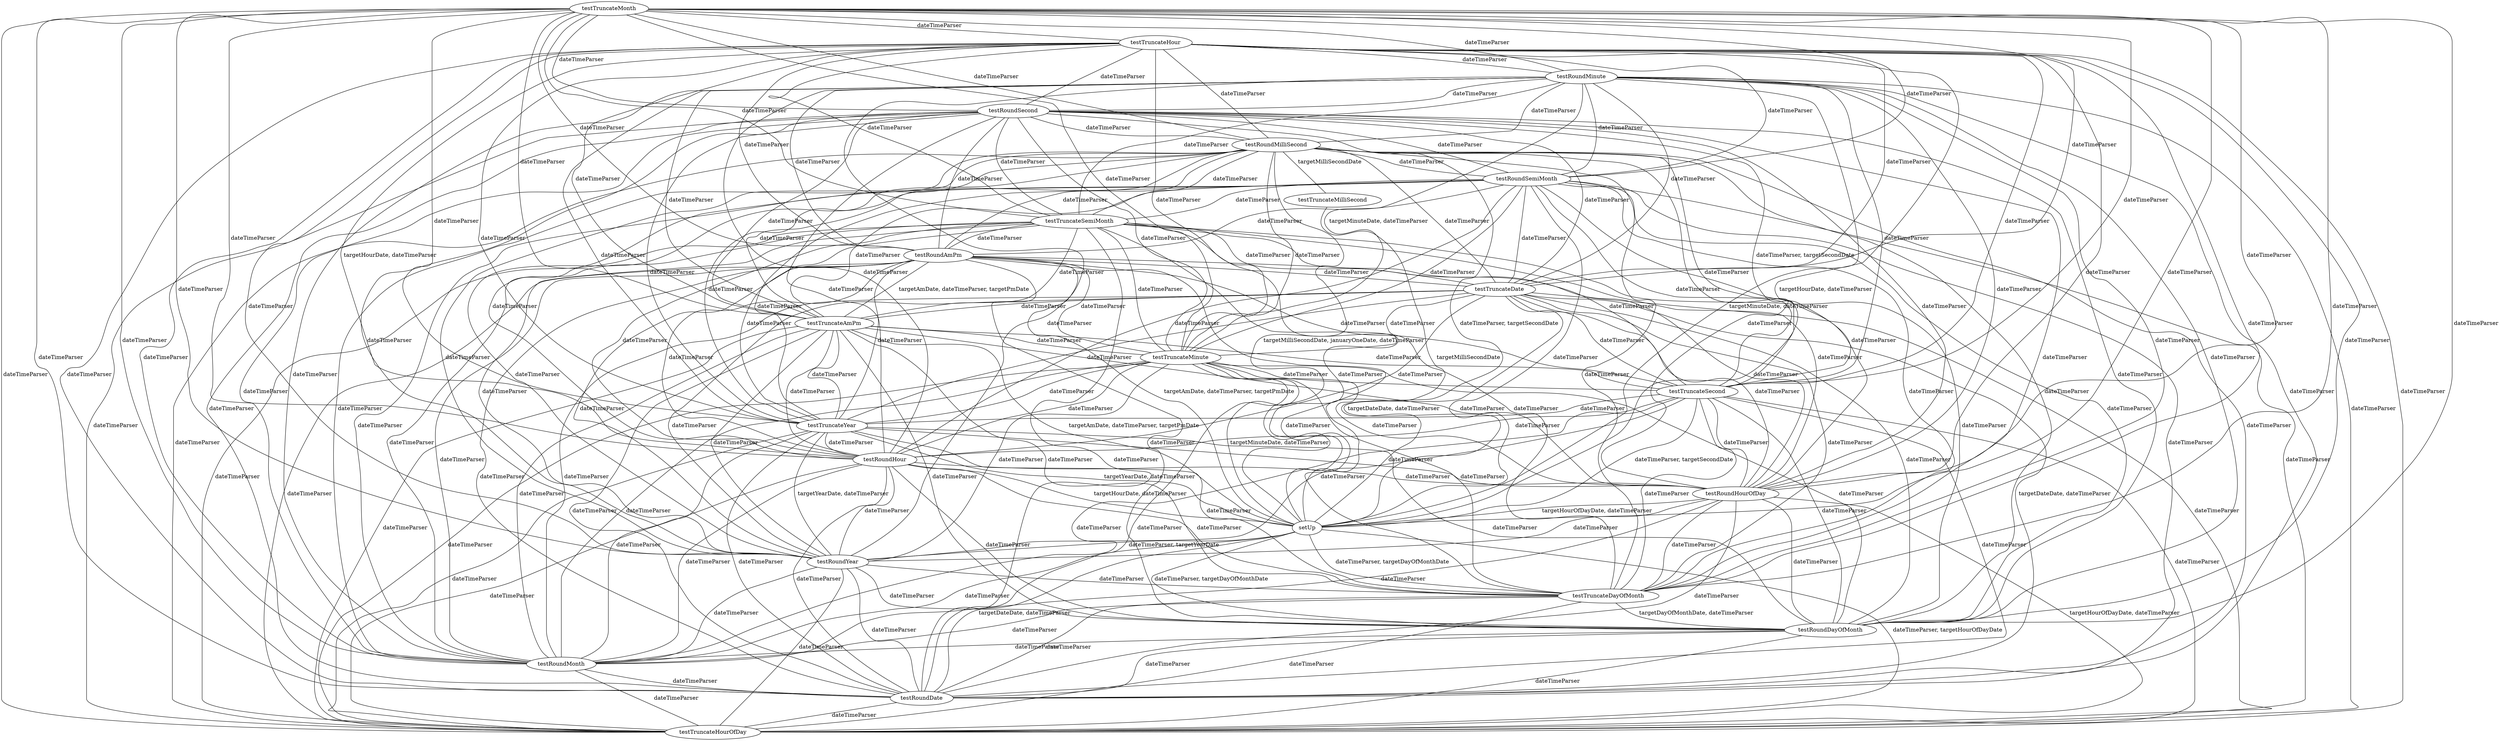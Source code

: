 digraph G {
testTruncateMonth;
testTruncateHour;
testRoundMinute;
testRoundSecond;
testRoundMilliSecond;
testRoundSemiMonth;
testTruncateMilliSecond;
testTruncateSemiMonth;
testRoundAmPm;
testTruncateDate;
testTruncateAmPm;
testTruncateMinute;
testTruncateSecond;
testTruncateYear;
testRoundHour;
testRoundHourOfDay;
setUp;
testRoundYear;
testTruncateDayOfMonth;
testRoundDayOfMonth;
testRoundMonth;
testRoundDate;
testTruncateHourOfDay;
testTruncateMonth -> testTruncateHour [label=" dateTimeParser", dir=none];
testTruncateMonth -> testRoundMinute [label=" dateTimeParser", dir=none];
testTruncateMonth -> testRoundSecond [label=" dateTimeParser", dir=none];
testTruncateMonth -> testRoundMilliSecond [label=" dateTimeParser", dir=none];
testTruncateMonth -> testRoundSemiMonth [label=" dateTimeParser", dir=none];
testTruncateMonth -> testTruncateSemiMonth [label=" dateTimeParser", dir=none];
testTruncateMonth -> testRoundAmPm [label=" dateTimeParser", dir=none];
testTruncateMonth -> testTruncateDate [label=" dateTimeParser", dir=none];
testTruncateMonth -> testTruncateAmPm [label=" dateTimeParser", dir=none];
testTruncateMonth -> testTruncateMinute [label=" dateTimeParser", dir=none];
testTruncateMonth -> testTruncateSecond [label=" dateTimeParser", dir=none];
testTruncateMonth -> testTruncateYear [label=" dateTimeParser", dir=none];
testTruncateMonth -> testRoundHour [label=" dateTimeParser", dir=none];
testTruncateMonth -> testRoundHourOfDay [label=" dateTimeParser", dir=none];
testTruncateMonth -> setUp [label=" dateTimeParser", dir=none];
testTruncateMonth -> testRoundYear [label=" dateTimeParser", dir=none];
testTruncateMonth -> testTruncateDayOfMonth [label=" dateTimeParser", dir=none];
testTruncateMonth -> testRoundDayOfMonth [label=" dateTimeParser", dir=none];
testTruncateMonth -> testRoundMonth [label=" dateTimeParser", dir=none];
testTruncateMonth -> testRoundDate [label=" dateTimeParser", dir=none];
testTruncateMonth -> testTruncateHourOfDay [label=" dateTimeParser", dir=none];
testTruncateHour -> testRoundMinute [label=" dateTimeParser", dir=none];
testTruncateHour -> testRoundSecond [label=" dateTimeParser", dir=none];
testTruncateHour -> testRoundMilliSecond [label=" dateTimeParser", dir=none];
testTruncateHour -> testRoundSemiMonth [label=" dateTimeParser", dir=none];
testTruncateHour -> testTruncateSemiMonth [label=" dateTimeParser", dir=none];
testTruncateHour -> testRoundAmPm [label=" dateTimeParser", dir=none];
testTruncateHour -> testTruncateDate [label=" dateTimeParser", dir=none];
testTruncateHour -> testTruncateAmPm [label=" dateTimeParser", dir=none];
testTruncateHour -> testTruncateMinute [label=" dateTimeParser", dir=none];
testTruncateHour -> testTruncateSecond [label=" dateTimeParser", dir=none];
testTruncateHour -> testTruncateYear [label=" dateTimeParser", dir=none];
testTruncateHour -> testRoundHour [label=" targetHourDate, dateTimeParser", dir=none];
testTruncateHour -> testRoundHourOfDay [label=" dateTimeParser", dir=none];
testTruncateHour -> setUp [label=" targetHourDate, dateTimeParser", dir=none];
testTruncateHour -> testRoundYear [label=" dateTimeParser", dir=none];
testTruncateHour -> testTruncateDayOfMonth [label=" dateTimeParser", dir=none];
testTruncateHour -> testRoundDayOfMonth [label=" dateTimeParser", dir=none];
testTruncateHour -> testRoundMonth [label=" dateTimeParser", dir=none];
testTruncateHour -> testRoundDate [label=" dateTimeParser", dir=none];
testTruncateHour -> testTruncateHourOfDay [label=" dateTimeParser", dir=none];
testRoundMinute -> testRoundSecond [label=" dateTimeParser", dir=none];
testRoundMinute -> testRoundMilliSecond [label=" dateTimeParser", dir=none];
testRoundMinute -> testRoundSemiMonth [label=" dateTimeParser", dir=none];
testRoundMinute -> testTruncateSemiMonth [label=" dateTimeParser", dir=none];
testRoundMinute -> testRoundAmPm [label=" dateTimeParser", dir=none];
testRoundMinute -> testTruncateDate [label=" dateTimeParser", dir=none];
testRoundMinute -> testTruncateAmPm [label=" dateTimeParser", dir=none];
testRoundMinute -> testTruncateMinute [label=" targetMinuteDate, dateTimeParser", dir=none];
testRoundMinute -> testTruncateSecond [label=" dateTimeParser", dir=none];
testRoundMinute -> testTruncateYear [label=" dateTimeParser", dir=none];
testRoundMinute -> testRoundHour [label=" dateTimeParser", dir=none];
testRoundMinute -> testRoundHourOfDay [label=" dateTimeParser", dir=none];
testRoundMinute -> setUp [label=" targetMinuteDate, dateTimeParser", dir=none];
testRoundMinute -> testRoundYear [label=" dateTimeParser", dir=none];
testRoundMinute -> testTruncateDayOfMonth [label=" dateTimeParser", dir=none];
testRoundMinute -> testRoundDayOfMonth [label=" dateTimeParser", dir=none];
testRoundMinute -> testRoundMonth [label=" dateTimeParser", dir=none];
testRoundMinute -> testRoundDate [label=" dateTimeParser", dir=none];
testRoundMinute -> testTruncateHourOfDay [label=" dateTimeParser", dir=none];
testRoundSecond -> testRoundMilliSecond [label=" dateTimeParser", dir=none];
testRoundSecond -> testRoundSemiMonth [label=" dateTimeParser", dir=none];
testRoundSecond -> testTruncateSemiMonth [label=" dateTimeParser", dir=none];
testRoundSecond -> testRoundAmPm [label=" dateTimeParser", dir=none];
testRoundSecond -> testTruncateDate [label=" dateTimeParser", dir=none];
testRoundSecond -> testTruncateAmPm [label=" dateTimeParser", dir=none];
testRoundSecond -> testTruncateMinute [label=" dateTimeParser", dir=none];
testRoundSecond -> testTruncateSecond [label=" dateTimeParser, targetSecondDate", dir=none];
testRoundSecond -> testTruncateYear [label=" dateTimeParser", dir=none];
testRoundSecond -> testRoundHour [label=" dateTimeParser", dir=none];
testRoundSecond -> testRoundHourOfDay [label=" dateTimeParser", dir=none];
testRoundSecond -> setUp [label=" dateTimeParser, targetSecondDate", dir=none];
testRoundSecond -> testRoundYear [label=" dateTimeParser", dir=none];
testRoundSecond -> testTruncateDayOfMonth [label=" dateTimeParser", dir=none];
testRoundSecond -> testRoundDayOfMonth [label=" dateTimeParser", dir=none];
testRoundSecond -> testRoundMonth [label=" dateTimeParser", dir=none];
testRoundSecond -> testRoundDate [label=" dateTimeParser", dir=none];
testRoundSecond -> testTruncateHourOfDay [label=" dateTimeParser", dir=none];
testRoundMilliSecond -> testRoundSemiMonth [label=" dateTimeParser", dir=none];
testRoundMilliSecond -> testTruncateMilliSecond [label=" targetMilliSecondDate", dir=none];
testRoundMilliSecond -> testTruncateSemiMonth [label=" dateTimeParser", dir=none];
testRoundMilliSecond -> testRoundAmPm [label=" dateTimeParser", dir=none];
testRoundMilliSecond -> testTruncateDate [label=" dateTimeParser", dir=none];
testRoundMilliSecond -> testTruncateAmPm [label=" dateTimeParser", dir=none];
testRoundMilliSecond -> testTruncateMinute [label=" dateTimeParser", dir=none];
testRoundMilliSecond -> testTruncateSecond [label=" dateTimeParser", dir=none];
testRoundMilliSecond -> testTruncateYear [label=" dateTimeParser", dir=none];
testRoundMilliSecond -> testRoundHour [label=" dateTimeParser", dir=none];
testRoundMilliSecond -> testRoundHourOfDay [label=" dateTimeParser", dir=none];
testRoundMilliSecond -> setUp [label=" targetMilliSecondDate, januaryOneDate, dateTimeParser", dir=none];
testRoundMilliSecond -> testRoundYear [label=" dateTimeParser", dir=none];
testRoundMilliSecond -> testTruncateDayOfMonth [label=" dateTimeParser", dir=none];
testRoundMilliSecond -> testRoundDayOfMonth [label=" dateTimeParser", dir=none];
testRoundMilliSecond -> testRoundMonth [label=" dateTimeParser", dir=none];
testRoundMilliSecond -> testRoundDate [label=" dateTimeParser", dir=none];
testRoundMilliSecond -> testTruncateHourOfDay [label=" dateTimeParser", dir=none];
testRoundSemiMonth -> testTruncateSemiMonth [label=" dateTimeParser", dir=none];
testRoundSemiMonth -> testRoundAmPm [label=" dateTimeParser", dir=none];
testRoundSemiMonth -> testTruncateDate [label=" dateTimeParser", dir=none];
testRoundSemiMonth -> testTruncateAmPm [label=" dateTimeParser", dir=none];
testRoundSemiMonth -> testTruncateMinute [label=" dateTimeParser", dir=none];
testRoundSemiMonth -> testTruncateSecond [label=" dateTimeParser", dir=none];
testRoundSemiMonth -> testTruncateYear [label=" dateTimeParser", dir=none];
testRoundSemiMonth -> testRoundHour [label=" dateTimeParser", dir=none];
testRoundSemiMonth -> testRoundHourOfDay [label=" dateTimeParser", dir=none];
testRoundSemiMonth -> setUp [label=" dateTimeParser", dir=none];
testRoundSemiMonth -> testRoundYear [label=" dateTimeParser", dir=none];
testRoundSemiMonth -> testTruncateDayOfMonth [label=" dateTimeParser", dir=none];
testRoundSemiMonth -> testRoundDayOfMonth [label=" dateTimeParser", dir=none];
testRoundSemiMonth -> testRoundMonth [label=" dateTimeParser", dir=none];
testRoundSemiMonth -> testRoundDate [label=" dateTimeParser", dir=none];
testRoundSemiMonth -> testTruncateHourOfDay [label=" dateTimeParser", dir=none];
testTruncateMilliSecond -> setUp [label=" targetMilliSecondDate", dir=none];
testTruncateSemiMonth -> testRoundAmPm [label=" dateTimeParser", dir=none];
testTruncateSemiMonth -> testTruncateDate [label=" dateTimeParser", dir=none];
testTruncateSemiMonth -> testTruncateAmPm [label=" dateTimeParser", dir=none];
testTruncateSemiMonth -> testTruncateMinute [label=" dateTimeParser", dir=none];
testTruncateSemiMonth -> testTruncateSecond [label=" dateTimeParser", dir=none];
testTruncateSemiMonth -> testTruncateYear [label=" dateTimeParser", dir=none];
testTruncateSemiMonth -> testRoundHour [label=" dateTimeParser", dir=none];
testTruncateSemiMonth -> testRoundHourOfDay [label=" dateTimeParser", dir=none];
testTruncateSemiMonth -> setUp [label=" dateTimeParser", dir=none];
testTruncateSemiMonth -> testRoundYear [label=" dateTimeParser", dir=none];
testTruncateSemiMonth -> testTruncateDayOfMonth [label=" dateTimeParser", dir=none];
testTruncateSemiMonth -> testRoundDayOfMonth [label=" dateTimeParser", dir=none];
testTruncateSemiMonth -> testRoundMonth [label=" dateTimeParser", dir=none];
testTruncateSemiMonth -> testRoundDate [label=" dateTimeParser", dir=none];
testTruncateSemiMonth -> testTruncateHourOfDay [label=" dateTimeParser", dir=none];
testRoundAmPm -> testTruncateDate [label=" dateTimeParser", dir=none];
testRoundAmPm -> testTruncateAmPm [label=" targetAmDate, dateTimeParser, targetPmDate", dir=none];
testRoundAmPm -> testTruncateMinute [label=" dateTimeParser", dir=none];
testRoundAmPm -> testTruncateSecond [label=" dateTimeParser", dir=none];
testRoundAmPm -> testTruncateYear [label=" dateTimeParser", dir=none];
testRoundAmPm -> testRoundHour [label=" dateTimeParser", dir=none];
testRoundAmPm -> testRoundHourOfDay [label=" dateTimeParser", dir=none];
testRoundAmPm -> setUp [label=" targetAmDate, dateTimeParser, targetPmDate", dir=none];
testRoundAmPm -> testRoundYear [label=" dateTimeParser", dir=none];
testRoundAmPm -> testTruncateDayOfMonth [label=" dateTimeParser", dir=none];
testRoundAmPm -> testRoundDayOfMonth [label=" dateTimeParser", dir=none];
testRoundAmPm -> testRoundMonth [label=" dateTimeParser", dir=none];
testRoundAmPm -> testRoundDate [label=" dateTimeParser", dir=none];
testRoundAmPm -> testTruncateHourOfDay [label=" dateTimeParser", dir=none];
testTruncateDate -> testTruncateAmPm [label=" dateTimeParser", dir=none];
testTruncateDate -> testTruncateMinute [label=" dateTimeParser", dir=none];
testTruncateDate -> testTruncateSecond [label=" dateTimeParser", dir=none];
testTruncateDate -> testTruncateYear [label=" dateTimeParser", dir=none];
testTruncateDate -> testRoundHour [label=" dateTimeParser", dir=none];
testTruncateDate -> testRoundHourOfDay [label=" dateTimeParser", dir=none];
testTruncateDate -> setUp [label=" targetDateDate, dateTimeParser", dir=none];
testTruncateDate -> testRoundYear [label=" dateTimeParser", dir=none];
testTruncateDate -> testTruncateDayOfMonth [label=" dateTimeParser", dir=none];
testTruncateDate -> testRoundDayOfMonth [label=" dateTimeParser", dir=none];
testTruncateDate -> testRoundMonth [label=" dateTimeParser", dir=none];
testTruncateDate -> testRoundDate [label=" targetDateDate, dateTimeParser", dir=none];
testTruncateDate -> testTruncateHourOfDay [label=" dateTimeParser", dir=none];
testTruncateAmPm -> testTruncateMinute [label=" dateTimeParser", dir=none];
testTruncateAmPm -> testTruncateSecond [label=" dateTimeParser", dir=none];
testTruncateAmPm -> testTruncateYear [label=" dateTimeParser", dir=none];
testTruncateAmPm -> testRoundHour [label=" dateTimeParser", dir=none];
testTruncateAmPm -> testRoundHourOfDay [label=" dateTimeParser", dir=none];
testTruncateAmPm -> setUp [label=" targetAmDate, dateTimeParser, targetPmDate", dir=none];
testTruncateAmPm -> testRoundYear [label=" dateTimeParser", dir=none];
testTruncateAmPm -> testTruncateDayOfMonth [label=" dateTimeParser", dir=none];
testTruncateAmPm -> testRoundDayOfMonth [label=" dateTimeParser", dir=none];
testTruncateAmPm -> testRoundMonth [label=" dateTimeParser", dir=none];
testTruncateAmPm -> testRoundDate [label=" dateTimeParser", dir=none];
testTruncateAmPm -> testTruncateHourOfDay [label=" dateTimeParser", dir=none];
testTruncateMinute -> testTruncateSecond [label=" dateTimeParser", dir=none];
testTruncateMinute -> testTruncateYear [label=" dateTimeParser", dir=none];
testTruncateMinute -> testRoundHour [label=" dateTimeParser", dir=none];
testTruncateMinute -> testRoundHourOfDay [label=" dateTimeParser", dir=none];
testTruncateMinute -> setUp [label=" targetMinuteDate, dateTimeParser", dir=none];
testTruncateMinute -> testRoundYear [label=" dateTimeParser", dir=none];
testTruncateMinute -> testTruncateDayOfMonth [label=" dateTimeParser", dir=none];
testTruncateMinute -> testRoundDayOfMonth [label=" dateTimeParser", dir=none];
testTruncateMinute -> testRoundMonth [label=" dateTimeParser", dir=none];
testTruncateMinute -> testRoundDate [label=" dateTimeParser", dir=none];
testTruncateMinute -> testTruncateHourOfDay [label=" dateTimeParser", dir=none];
testTruncateSecond -> testTruncateYear [label=" dateTimeParser", dir=none];
testTruncateSecond -> testRoundHour [label=" dateTimeParser", dir=none];
testTruncateSecond -> testRoundHourOfDay [label=" dateTimeParser", dir=none];
testTruncateSecond -> setUp [label=" dateTimeParser, targetSecondDate", dir=none];
testTruncateSecond -> testRoundYear [label=" dateTimeParser", dir=none];
testTruncateSecond -> testTruncateDayOfMonth [label=" dateTimeParser", dir=none];
testTruncateSecond -> testRoundDayOfMonth [label=" dateTimeParser", dir=none];
testTruncateSecond -> testRoundMonth [label=" dateTimeParser", dir=none];
testTruncateSecond -> testRoundDate [label=" dateTimeParser", dir=none];
testTruncateSecond -> testTruncateHourOfDay [label=" dateTimeParser", dir=none];
testTruncateYear -> testRoundHour [label=" dateTimeParser", dir=none];
testTruncateYear -> testRoundHourOfDay [label=" dateTimeParser", dir=none];
testTruncateYear -> setUp [label=" targetYearDate, dateTimeParser", dir=none];
testTruncateYear -> testRoundYear [label=" targetYearDate, dateTimeParser", dir=none];
testTruncateYear -> testTruncateDayOfMonth [label=" dateTimeParser", dir=none];
testTruncateYear -> testRoundDayOfMonth [label=" dateTimeParser", dir=none];
testTruncateYear -> testRoundMonth [label=" dateTimeParser", dir=none];
testTruncateYear -> testRoundDate [label=" dateTimeParser", dir=none];
testTruncateYear -> testTruncateHourOfDay [label=" dateTimeParser", dir=none];
testRoundHour -> testRoundHourOfDay [label=" dateTimeParser", dir=none];
testRoundHour -> setUp [label=" targetHourDate, dateTimeParser", dir=none];
testRoundHour -> testRoundYear [label=" dateTimeParser", dir=none];
testRoundHour -> testTruncateDayOfMonth [label=" dateTimeParser", dir=none];
testRoundHour -> testRoundDayOfMonth [label=" dateTimeParser", dir=none];
testRoundHour -> testRoundMonth [label=" dateTimeParser", dir=none];
testRoundHour -> testRoundDate [label=" dateTimeParser", dir=none];
testRoundHour -> testTruncateHourOfDay [label=" dateTimeParser", dir=none];
testRoundHourOfDay -> setUp [label=" targetHourOfDayDate, dateTimeParser", dir=none];
testRoundHourOfDay -> testRoundYear [label=" dateTimeParser", dir=none];
testRoundHourOfDay -> testTruncateDayOfMonth [label=" dateTimeParser", dir=none];
testRoundHourOfDay -> testRoundDayOfMonth [label=" dateTimeParser", dir=none];
testRoundHourOfDay -> testRoundMonth [label=" dateTimeParser", dir=none];
testRoundHourOfDay -> testRoundDate [label=" dateTimeParser", dir=none];
testRoundHourOfDay -> testTruncateHourOfDay [label=" targetHourOfDayDate, dateTimeParser", dir=none];
setUp -> testRoundYear [label=" dateTimeParser, targetYearDate", dir=none];
setUp -> testTruncateDayOfMonth [label=" dateTimeParser, targetDayOfMonthDate", dir=none];
setUp -> testRoundDayOfMonth [label=" dateTimeParser, targetDayOfMonthDate", dir=none];
setUp -> testRoundMonth [label=" dateTimeParser", dir=none];
setUp -> testRoundDate [label=" targetDateDate, dateTimeParser", dir=none];
setUp -> testTruncateHourOfDay [label=" dateTimeParser, targetHourOfDayDate", dir=none];
testRoundYear -> testTruncateDayOfMonth [label=" dateTimeParser", dir=none];
testRoundYear -> testRoundDayOfMonth [label=" dateTimeParser", dir=none];
testRoundYear -> testRoundMonth [label=" dateTimeParser", dir=none];
testRoundYear -> testRoundDate [label=" dateTimeParser", dir=none];
testRoundYear -> testTruncateHourOfDay [label=" dateTimeParser", dir=none];
testTruncateDayOfMonth -> testRoundDayOfMonth [label=" targetDayOfMonthDate, dateTimeParser", dir=none];
testTruncateDayOfMonth -> testRoundMonth [label=" dateTimeParser", dir=none];
testTruncateDayOfMonth -> testRoundDate [label=" dateTimeParser", dir=none];
testTruncateDayOfMonth -> testTruncateHourOfDay [label=" dateTimeParser", dir=none];
testRoundDayOfMonth -> testRoundMonth [label=" dateTimeParser", dir=none];
testRoundDayOfMonth -> testRoundDate [label=" dateTimeParser", dir=none];
testRoundDayOfMonth -> testTruncateHourOfDay [label=" dateTimeParser", dir=none];
testRoundMonth -> testRoundDate [label=" dateTimeParser", dir=none];
testRoundMonth -> testTruncateHourOfDay [label=" dateTimeParser", dir=none];
testRoundDate -> testTruncateHourOfDay [label=" dateTimeParser", dir=none];
}